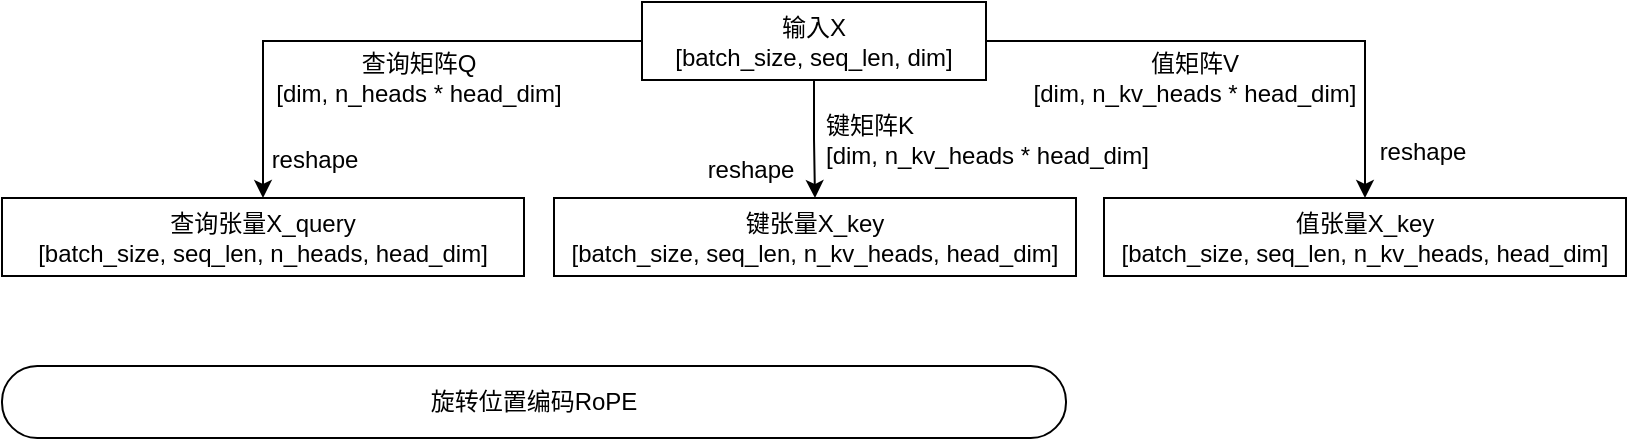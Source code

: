 <mxfile version="28.1.1">
  <diagram id="tEXkkXbqr7PN210EzFhd" name="第 1 页">
    <mxGraphModel dx="1042" dy="580" grid="0" gridSize="10" guides="1" tooltips="1" connect="1" arrows="1" fold="1" page="1" pageScale="1" pageWidth="1169" pageHeight="1654" math="0" shadow="0">
      <root>
        <mxCell id="0" />
        <mxCell id="1" parent="0" />
        <mxCell id="cLnIfDLkQ-htjp8FluC_-13" style="edgeStyle=orthogonalEdgeStyle;rounded=0;orthogonalLoop=1;jettySize=auto;html=1;exitX=0;exitY=0.5;exitDx=0;exitDy=0;entryX=0.5;entryY=0;entryDx=0;entryDy=0;" edge="1" parent="1" source="cLnIfDLkQ-htjp8FluC_-1" target="cLnIfDLkQ-htjp8FluC_-2">
          <mxGeometry relative="1" as="geometry" />
        </mxCell>
        <mxCell id="cLnIfDLkQ-htjp8FluC_-14" style="edgeStyle=orthogonalEdgeStyle;rounded=0;orthogonalLoop=1;jettySize=auto;html=1;exitX=1;exitY=0.5;exitDx=0;exitDy=0;entryX=0.5;entryY=0;entryDx=0;entryDy=0;" edge="1" parent="1" source="cLnIfDLkQ-htjp8FluC_-1" target="cLnIfDLkQ-htjp8FluC_-6">
          <mxGeometry relative="1" as="geometry" />
        </mxCell>
        <mxCell id="cLnIfDLkQ-htjp8FluC_-15" style="edgeStyle=orthogonalEdgeStyle;rounded=0;orthogonalLoop=1;jettySize=auto;html=1;exitX=0.5;exitY=1;exitDx=0;exitDy=0;entryX=0.5;entryY=0;entryDx=0;entryDy=0;" edge="1" parent="1" source="cLnIfDLkQ-htjp8FluC_-1" target="cLnIfDLkQ-htjp8FluC_-5">
          <mxGeometry relative="1" as="geometry" />
        </mxCell>
        <mxCell id="cLnIfDLkQ-htjp8FluC_-1" value="输入X&lt;div&gt;[batch_size, seq_len, dim]&lt;/div&gt;" style="whiteSpace=wrap;html=1;" vertex="1" parent="1">
          <mxGeometry x="351" y="31" width="172" height="39" as="geometry" />
        </mxCell>
        <mxCell id="cLnIfDLkQ-htjp8FluC_-2" value="查询张量X_query&lt;br&gt;&lt;div&gt;[batch_size, seq_len, n_heads, head_dim]&lt;/div&gt;" style="whiteSpace=wrap;html=1;" vertex="1" parent="1">
          <mxGeometry x="31" y="129" width="261" height="39" as="geometry" />
        </mxCell>
        <mxCell id="cLnIfDLkQ-htjp8FluC_-5" value="键张量X_key&lt;br&gt;&lt;div&gt;[batch_size, seq_len, n_kv_heads, head_dim]&lt;/div&gt;" style="whiteSpace=wrap;html=1;" vertex="1" parent="1">
          <mxGeometry x="307" y="129" width="261" height="39" as="geometry" />
        </mxCell>
        <mxCell id="cLnIfDLkQ-htjp8FluC_-6" value="值张量X_key&lt;br&gt;&lt;div&gt;[batch_size, seq_len, n_kv_heads, head_dim]&lt;/div&gt;" style="whiteSpace=wrap;html=1;" vertex="1" parent="1">
          <mxGeometry x="582" y="129" width="261" height="39" as="geometry" />
        </mxCell>
        <mxCell id="cLnIfDLkQ-htjp8FluC_-7" value="旋转位置编码RoPE" style="rounded=1;whiteSpace=wrap;html=1;arcSize=49;" vertex="1" parent="1">
          <mxGeometry x="31" y="213" width="532" height="36" as="geometry" />
        </mxCell>
        <mxCell id="cLnIfDLkQ-htjp8FluC_-16" value="查询矩阵Q&lt;div&gt;[dim, n_heads * head_dim]&lt;/div&gt;" style="text;html=1;align=center;verticalAlign=middle;resizable=0;points=[];autosize=1;strokeColor=none;fillColor=none;" vertex="1" parent="1">
          <mxGeometry x="158" y="48" width="161" height="41" as="geometry" />
        </mxCell>
        <mxCell id="cLnIfDLkQ-htjp8FluC_-17" value="键矩阵K&lt;div&gt;[dim, n_kv_heads * head_dim]&lt;/div&gt;" style="text;html=1;align=left;verticalAlign=middle;resizable=0;points=[];autosize=1;strokeColor=none;fillColor=none;" vertex="1" parent="1">
          <mxGeometry x="441" y="79" width="179" height="41" as="geometry" />
        </mxCell>
        <mxCell id="cLnIfDLkQ-htjp8FluC_-19" value="值矩阵V&lt;div&gt;[dim, n_kv_heads * head_dim]&lt;/div&gt;" style="text;html=1;align=center;verticalAlign=middle;resizable=0;points=[];autosize=1;strokeColor=none;fillColor=none;" vertex="1" parent="1">
          <mxGeometry x="537" y="48" width="179" height="41" as="geometry" />
        </mxCell>
        <mxCell id="cLnIfDLkQ-htjp8FluC_-21" value="reshape" style="text;html=1;align=center;verticalAlign=middle;resizable=0;points=[];autosize=1;strokeColor=none;fillColor=none;" vertex="1" parent="1">
          <mxGeometry x="156" y="97" width="61" height="26" as="geometry" />
        </mxCell>
        <mxCell id="cLnIfDLkQ-htjp8FluC_-22" value="reshape" style="text;html=1;align=center;verticalAlign=middle;resizable=0;points=[];autosize=1;strokeColor=none;fillColor=none;" vertex="1" parent="1">
          <mxGeometry x="710" y="93" width="61" height="26" as="geometry" />
        </mxCell>
        <mxCell id="cLnIfDLkQ-htjp8FluC_-23" value="reshape" style="text;html=1;align=center;verticalAlign=middle;resizable=0;points=[];autosize=1;strokeColor=none;fillColor=none;" vertex="1" parent="1">
          <mxGeometry x="374" y="102" width="61" height="26" as="geometry" />
        </mxCell>
      </root>
    </mxGraphModel>
  </diagram>
</mxfile>
